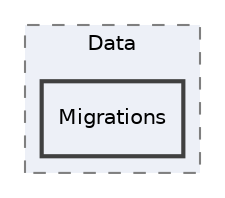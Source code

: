 digraph "/Users/sascha.heimann/Projects/dotnet-cookie-based-identity/DotNetIdentity/Data/Migrations"
{
 // LATEX_PDF_SIZE
  edge [fontname="Helvetica",fontsize="10",labelfontname="Helvetica",labelfontsize="10"];
  node [fontname="Helvetica",fontsize="10",shape=record];
  compound=true
  subgraph clusterdir_2504f16c4cd97937a7c0e94d59a134f2 {
    graph [ bgcolor="#edf0f7", pencolor="grey50", style="filled,dashed,", label="Data", fontname="Helvetica", fontsize="10", URL="dir_2504f16c4cd97937a7c0e94d59a134f2.html"]
  dir_ee6cdfa19c7fefd94d6f5a3d44324919 [shape=box, label="Migrations", style="filled,bold,", fillcolor="#edf0f7", color="grey25", URL="dir_ee6cdfa19c7fefd94d6f5a3d44324919.html"];
  }
}
